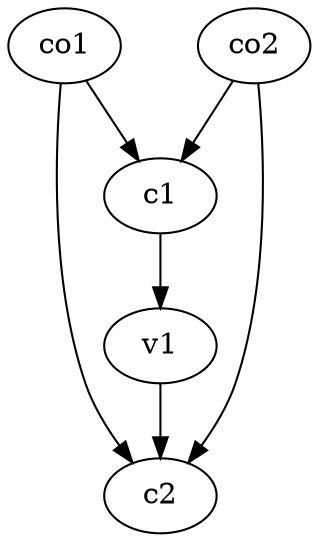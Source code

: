 strict digraph  {
c1;
c2;
v1;
co1;
co2;
c1 -> v1  [weight=1];
v1 -> c2  [weight=1];
co1 -> c1  [weight=1];
co1 -> c2  [weight=1];
co2 -> c1  [weight=1];
co2 -> c2  [weight=1];
}
